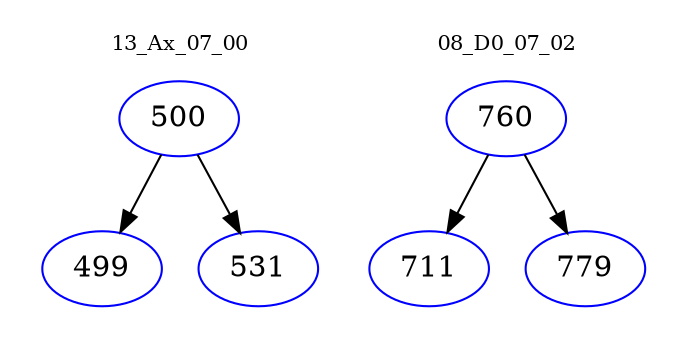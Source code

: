 digraph{
subgraph cluster_0 {
color = white
label = "13_Ax_07_00";
fontsize=10;
T0_500 [label="500", color="blue"]
T0_500 -> T0_499 [color="black"]
T0_499 [label="499", color="blue"]
T0_500 -> T0_531 [color="black"]
T0_531 [label="531", color="blue"]
}
subgraph cluster_1 {
color = white
label = "08_D0_07_02";
fontsize=10;
T1_760 [label="760", color="blue"]
T1_760 -> T1_711 [color="black"]
T1_711 [label="711", color="blue"]
T1_760 -> T1_779 [color="black"]
T1_779 [label="779", color="blue"]
}
}
